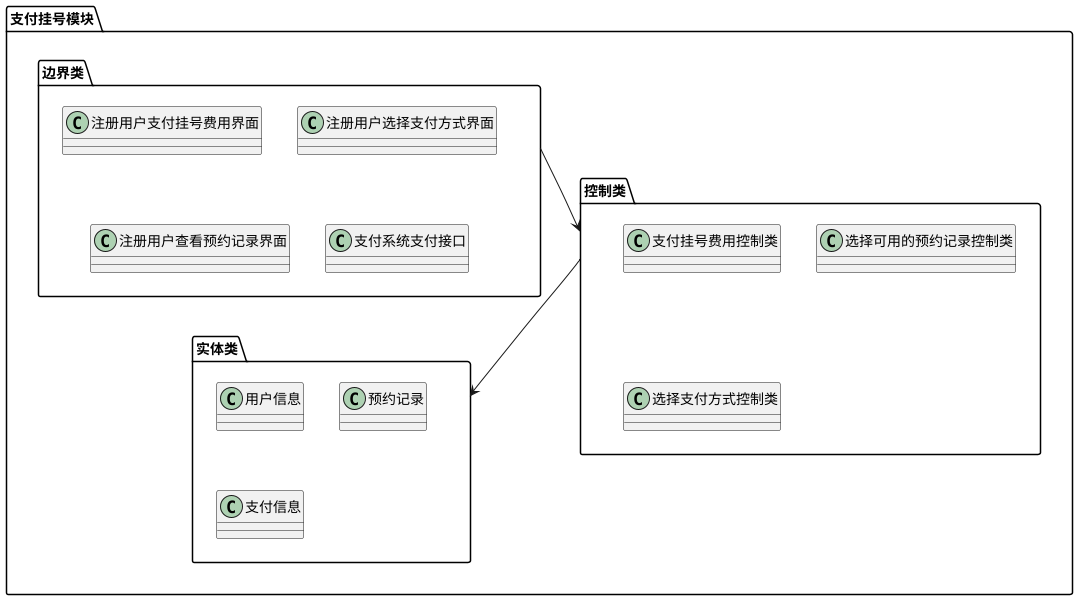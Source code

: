 @startuml
'https://plantuml.com/use-case-diagram
package "支付挂号模块" {
    package "边界类" as B {
        class 注册用户支付挂号费用界面
        class 注册用户选择支付方式界面
        class 注册用户查看预约记录界面
        class 支付系统支付接口
    }
    package "控制类" as C{
        class 支付挂号费用控制类
        class 选择可用的预约记录控制类
        class 选择支付方式控制类
    }
    package "实体类" as E {
        class 用户信息
        class 预约记录
        class 支付信息
    }
    B --> C
    C --> E
}
@enduml
